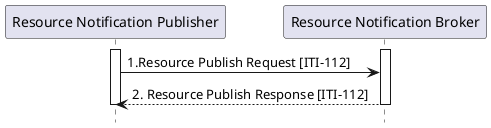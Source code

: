@startuml
hide footbox

participant "Resource Notification Publisher" as  Publisher
participant "Resource Notification Broker" as  Broker

activate Publisher
activate Broker
Publisher -> Broker : 1.Resource Publish Request [ITI-112]
Broker --> Publisher : 2. Resource Publish Response [ITI-112]
deactivate Broker
deactivate Publisher

@enduml